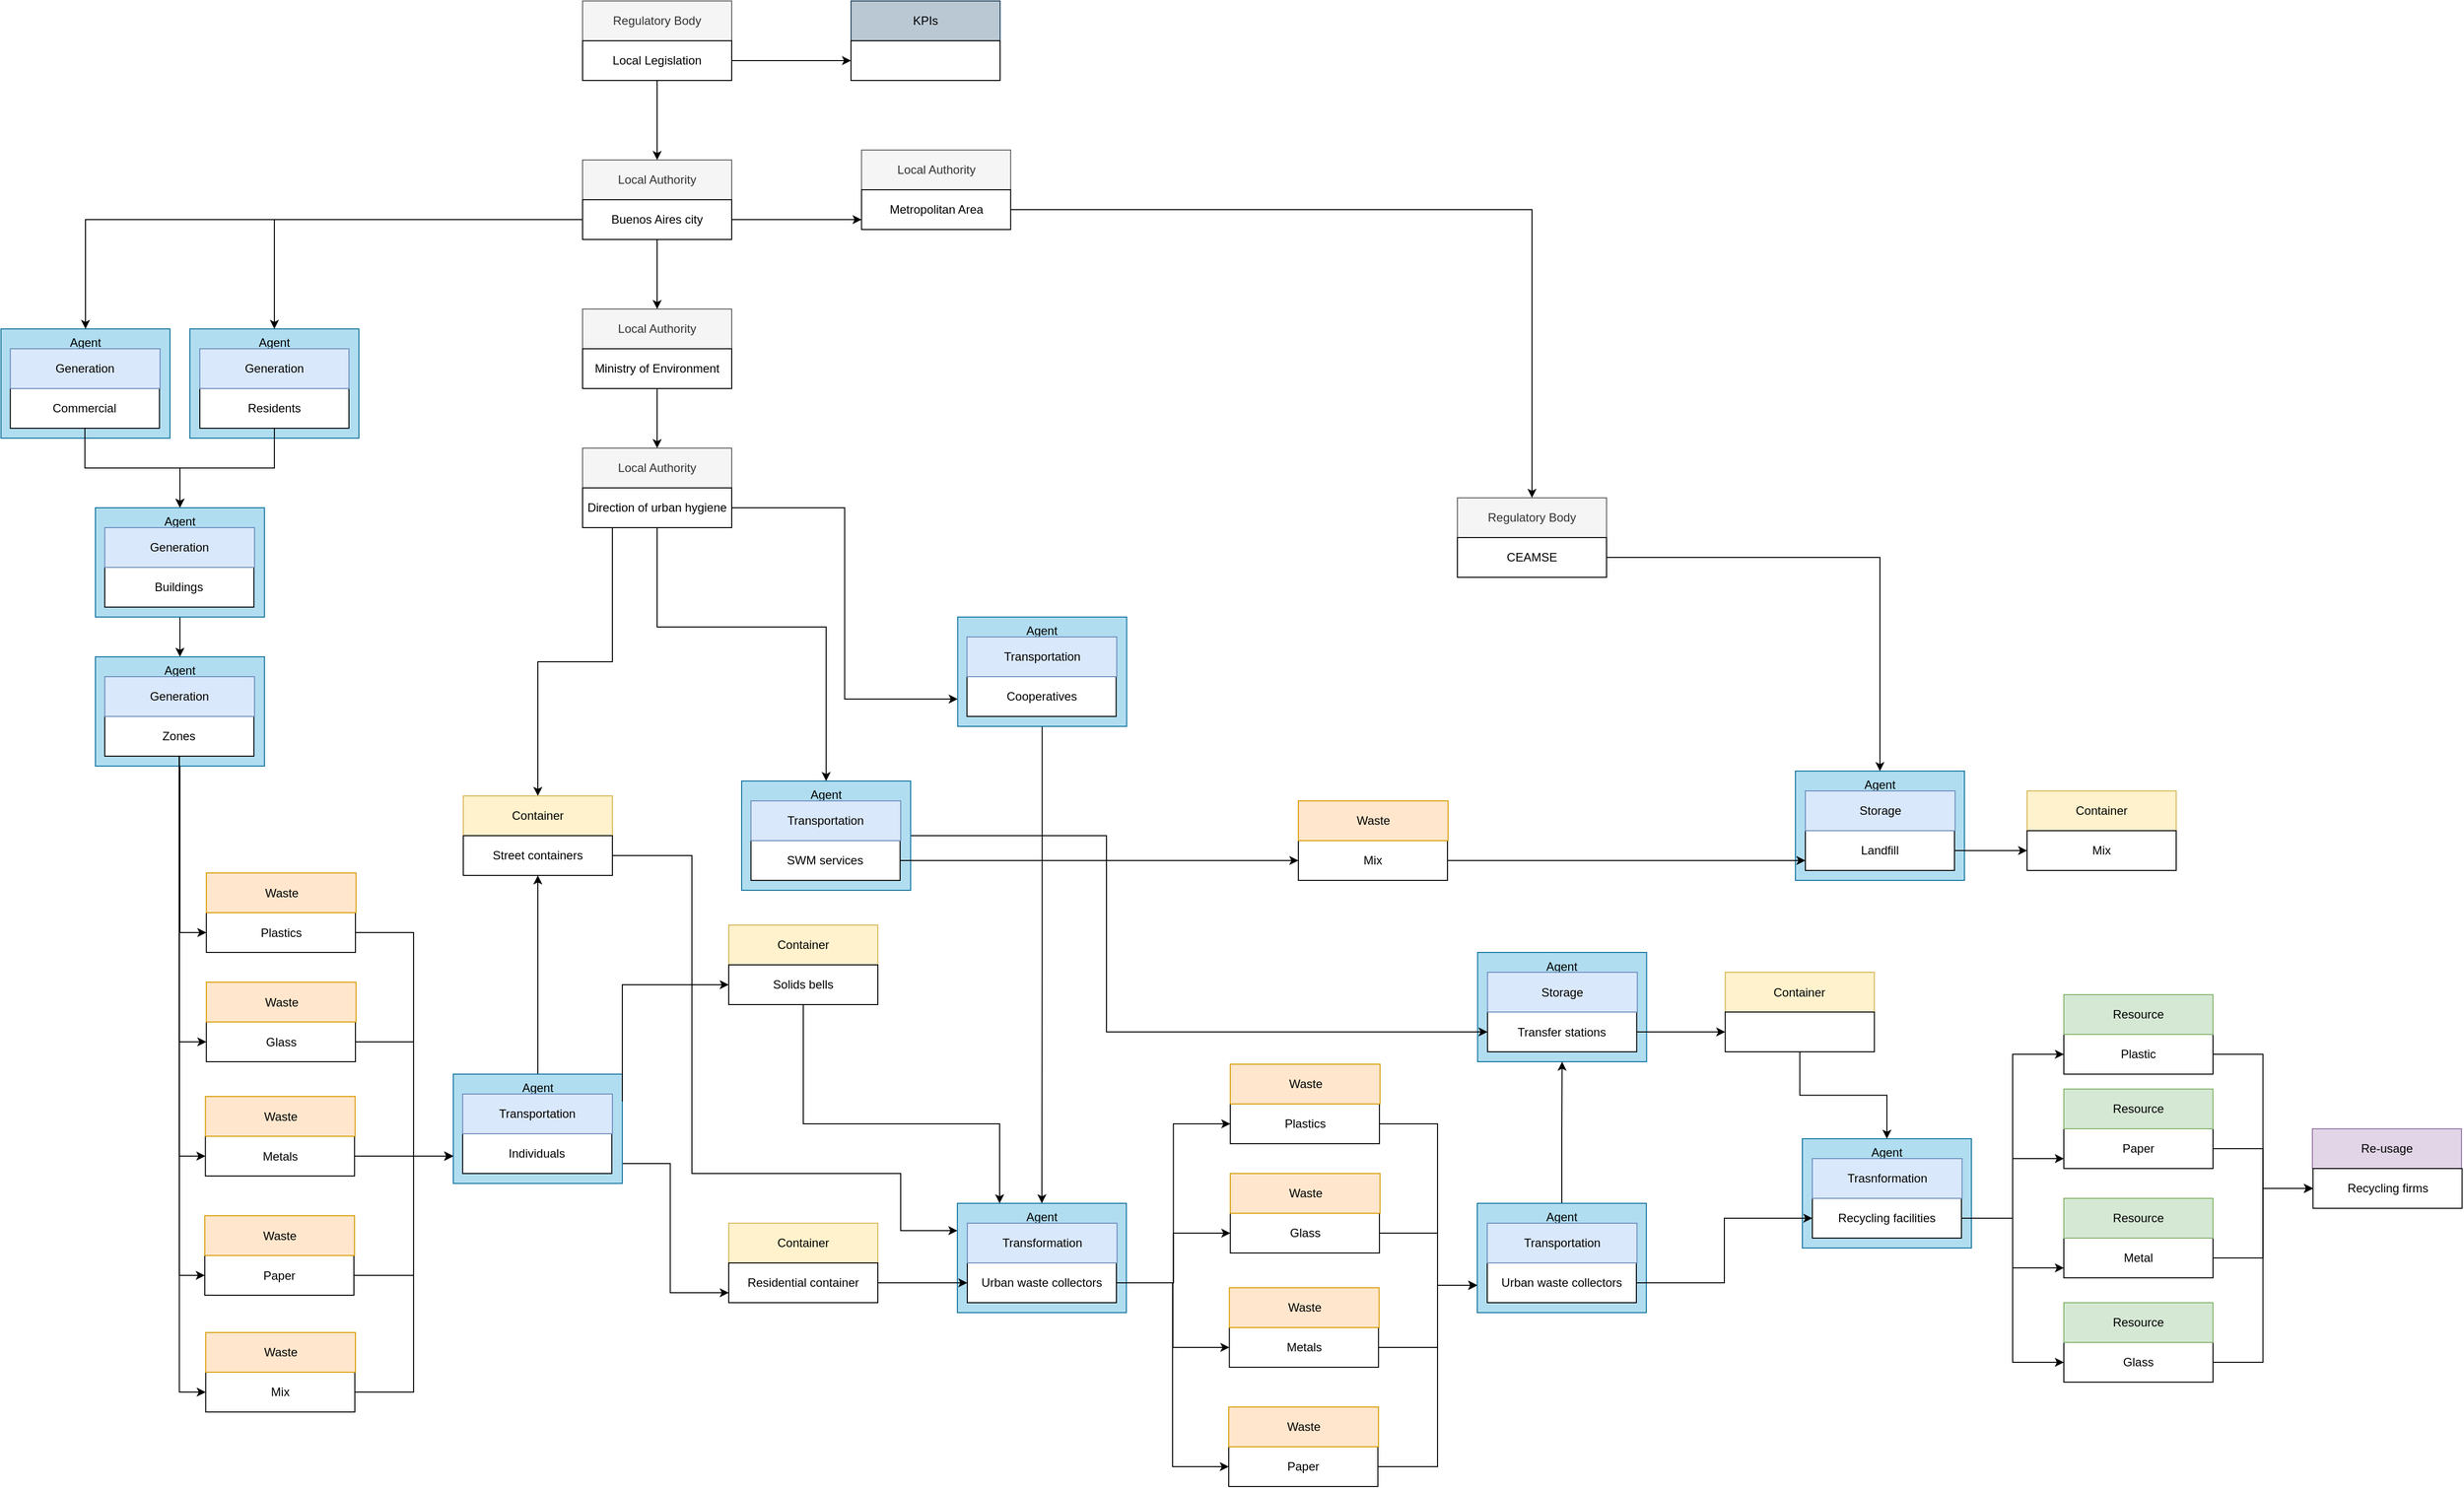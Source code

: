 <mxfile version="13.9.9" type="device"><diagram id="C5RBs43oDa-KdzZeNtuy" name="Urban Pickers"><mxGraphModel dx="3467" dy="2316" grid="1" gridSize="10" guides="1" tooltips="1" connect="1" arrows="1" fold="1" page="1" pageScale="1" pageWidth="827" pageHeight="1169" math="0" shadow="0"><root><mxCell id="WIyWlLk6GJQsqaUBKTNV-0"/><mxCell id="WIyWlLk6GJQsqaUBKTNV-1" parent="WIyWlLk6GJQsqaUBKTNV-0"/><mxCell id="i1EHmoG-9ypWkOmckX31-166" value="Agent" style="rounded=0;whiteSpace=wrap;html=1;fillColor=#b1ddf0;strokeColor=#10739e;verticalAlign=top;" parent="WIyWlLk6GJQsqaUBKTNV-1" vertex="1"><mxGeometry x="340.31" y="107.5" width="170" height="110" as="geometry"/></mxCell><mxCell id="d2QSxGJrXcgedk6J2d2y-145" style="edgeStyle=orthogonalEdgeStyle;rounded=0;orthogonalLoop=1;jettySize=auto;html=1;entryX=0;entryY=0.5;entryDx=0;entryDy=0;" edge="1" parent="WIyWlLk6GJQsqaUBKTNV-1" source="i1EHmoG-9ypWkOmckX31-167" target="d2QSxGJrXcgedk6J2d2y-107"><mxGeometry relative="1" as="geometry"/></mxCell><mxCell id="i1EHmoG-9ypWkOmckX31-167" value="Transfer stations" style="rounded=0;whiteSpace=wrap;html=1;" parent="WIyWlLk6GJQsqaUBKTNV-1" vertex="1"><mxGeometry x="350.31" y="167.5" width="150" height="40" as="geometry"/></mxCell><mxCell id="i1EHmoG-9ypWkOmckX31-168" value="Storage" style="rounded=0;whiteSpace=wrap;html=1;fillColor=#dae8fc;strokeColor=#6c8ebf;" parent="WIyWlLk6GJQsqaUBKTNV-1" vertex="1"><mxGeometry x="350.31" y="127.5" width="150.62" height="40" as="geometry"/></mxCell><mxCell id="i1EHmoG-9ypWkOmckX31-182" value="Agent" style="rounded=0;whiteSpace=wrap;html=1;fillColor=#b1ddf0;strokeColor=#10739e;verticalAlign=top;" parent="WIyWlLk6GJQsqaUBKTNV-1" vertex="1"><mxGeometry x="660" y="-75" width="170" height="110" as="geometry"/></mxCell><mxCell id="d2QSxGJrXcgedk6J2d2y-143" style="edgeStyle=orthogonalEdgeStyle;rounded=0;orthogonalLoop=1;jettySize=auto;html=1;entryX=0;entryY=0.5;entryDx=0;entryDy=0;" edge="1" parent="WIyWlLk6GJQsqaUBKTNV-1" source="i1EHmoG-9ypWkOmckX31-183" target="IbqChWJ6A0CxMUSo3Hsh-37"><mxGeometry relative="1" as="geometry"/></mxCell><mxCell id="i1EHmoG-9ypWkOmckX31-183" value="Landfill" style="rounded=0;whiteSpace=wrap;html=1;" parent="WIyWlLk6GJQsqaUBKTNV-1" vertex="1"><mxGeometry x="670" y="-15" width="150" height="40" as="geometry"/></mxCell><mxCell id="i1EHmoG-9ypWkOmckX31-184" value="Storage" style="rounded=0;whiteSpace=wrap;html=1;fillColor=#dae8fc;strokeColor=#6c8ebf;" parent="WIyWlLk6GJQsqaUBKTNV-1" vertex="1"><mxGeometry x="670" y="-55" width="150.62" height="40" as="geometry"/></mxCell><mxCell id="d2QSxGJrXcgedk6J2d2y-141" style="edgeStyle=orthogonalEdgeStyle;rounded=0;orthogonalLoop=1;jettySize=auto;html=1;entryX=0;entryY=0.5;entryDx=0;entryDy=0;" edge="1" parent="WIyWlLk6GJQsqaUBKTNV-1" source="d2QSxGJrXcgedk6J2d2y-46" target="i1EHmoG-9ypWkOmckX31-167"><mxGeometry relative="1" as="geometry"><Array as="points"><mxPoint x="-33" y="188"/></Array></mxGeometry></mxCell><mxCell id="d2QSxGJrXcgedk6J2d2y-46" value="Agent" style="rounded=0;whiteSpace=wrap;html=1;fillColor=#b1ddf0;strokeColor=#10739e;verticalAlign=top;" vertex="1" parent="WIyWlLk6GJQsqaUBKTNV-1"><mxGeometry x="-400" y="-65" width="170" height="110" as="geometry"/></mxCell><mxCell id="d2QSxGJrXcgedk6J2d2y-97" style="edgeStyle=orthogonalEdgeStyle;rounded=0;orthogonalLoop=1;jettySize=auto;html=1;entryX=0;entryY=0.5;entryDx=0;entryDy=0;" edge="1" parent="WIyWlLk6GJQsqaUBKTNV-1" source="d2QSxGJrXcgedk6J2d2y-48" target="d2QSxGJrXcgedk6J2d2y-73"><mxGeometry relative="1" as="geometry"/></mxCell><mxCell id="d2QSxGJrXcgedk6J2d2y-48" value="SWM services" style="rounded=0;whiteSpace=wrap;html=1;" vertex="1" parent="WIyWlLk6GJQsqaUBKTNV-1"><mxGeometry x="-390.62" y="-5" width="150" height="40" as="geometry"/></mxCell><mxCell id="d2QSxGJrXcgedk6J2d2y-49" value="Transportation" style="rounded=0;whiteSpace=wrap;html=1;fillColor=#dae8fc;strokeColor=#6c8ebf;" vertex="1" parent="WIyWlLk6GJQsqaUBKTNV-1"><mxGeometry x="-390.62" y="-45" width="150.62" height="40" as="geometry"/></mxCell><mxCell id="d2QSxGJrXcgedk6J2d2y-142" style="edgeStyle=orthogonalEdgeStyle;rounded=0;orthogonalLoop=1;jettySize=auto;html=1;entryX=0;entryY=0.75;entryDx=0;entryDy=0;" edge="1" parent="WIyWlLk6GJQsqaUBKTNV-1" source="d2QSxGJrXcgedk6J2d2y-73" target="i1EHmoG-9ypWkOmckX31-183"><mxGeometry relative="1" as="geometry"/></mxCell><mxCell id="d2QSxGJrXcgedk6J2d2y-73" value="Mix" style="rounded=0;whiteSpace=wrap;html=1;" vertex="1" parent="WIyWlLk6GJQsqaUBKTNV-1"><mxGeometry x="160.0" y="-5" width="150" height="40" as="geometry"/></mxCell><mxCell id="d2QSxGJrXcgedk6J2d2y-74" value="Waste" style="rounded=0;whiteSpace=wrap;html=1;fillColor=#ffe6cc;strokeColor=#d79b00;" vertex="1" parent="WIyWlLk6GJQsqaUBKTNV-1"><mxGeometry x="160.0" y="-45" width="150.62" height="40" as="geometry"/></mxCell><mxCell id="IbqChWJ6A0CxMUSo3Hsh-22" value="Agent" style="rounded=0;whiteSpace=wrap;html=1;fillColor=#b1ddf0;strokeColor=#10739e;verticalAlign=top;" parent="WIyWlLk6GJQsqaUBKTNV-1" vertex="1"><mxGeometry x="-183" y="360" width="170" height="110" as="geometry"/></mxCell><mxCell id="d2QSxGJrXcgedk6J2d2y-83" style="edgeStyle=orthogonalEdgeStyle;rounded=0;orthogonalLoop=1;jettySize=auto;html=1;entryX=0;entryY=0.5;entryDx=0;entryDy=0;" edge="1" parent="WIyWlLk6GJQsqaUBKTNV-1" source="IbqChWJ6A0CxMUSo3Hsh-23" target="d2QSxGJrXcgedk6J2d2y-67"><mxGeometry relative="1" as="geometry"/></mxCell><mxCell id="d2QSxGJrXcgedk6J2d2y-84" style="edgeStyle=orthogonalEdgeStyle;rounded=0;orthogonalLoop=1;jettySize=auto;html=1;entryX=0;entryY=0.5;entryDx=0;entryDy=0;" edge="1" parent="WIyWlLk6GJQsqaUBKTNV-1" source="IbqChWJ6A0CxMUSo3Hsh-23" target="d2QSxGJrXcgedk6J2d2y-71"><mxGeometry relative="1" as="geometry"/></mxCell><mxCell id="d2QSxGJrXcgedk6J2d2y-85" style="edgeStyle=orthogonalEdgeStyle;rounded=0;orthogonalLoop=1;jettySize=auto;html=1;entryX=0;entryY=0.5;entryDx=0;entryDy=0;" edge="1" parent="WIyWlLk6GJQsqaUBKTNV-1" source="IbqChWJ6A0CxMUSo3Hsh-23" target="d2QSxGJrXcgedk6J2d2y-69"><mxGeometry relative="1" as="geometry"/></mxCell><mxCell id="d2QSxGJrXcgedk6J2d2y-86" style="edgeStyle=orthogonalEdgeStyle;rounded=0;orthogonalLoop=1;jettySize=auto;html=1;entryX=0;entryY=0.5;entryDx=0;entryDy=0;" edge="1" parent="WIyWlLk6GJQsqaUBKTNV-1" source="IbqChWJ6A0CxMUSo3Hsh-23" target="d2QSxGJrXcgedk6J2d2y-65"><mxGeometry relative="1" as="geometry"/></mxCell><mxCell id="IbqChWJ6A0CxMUSo3Hsh-23" value="Urban waste collectors" style="rounded=0;whiteSpace=wrap;html=1;" parent="WIyWlLk6GJQsqaUBKTNV-1" vertex="1"><mxGeometry x="-173" y="420" width="150" height="40" as="geometry"/></mxCell><mxCell id="IbqChWJ6A0CxMUSo3Hsh-24" value="Transformation" style="rounded=0;whiteSpace=wrap;html=1;fillColor=#dae8fc;strokeColor=#6c8ebf;" parent="WIyWlLk6GJQsqaUBKTNV-1" vertex="1"><mxGeometry x="-173" y="380" width="150.62" height="40" as="geometry"/></mxCell><mxCell id="d2QSxGJrXcgedk6J2d2y-25" value="Container" style="rounded=0;whiteSpace=wrap;html=1;fillColor=#fff2cc;strokeColor=#d6b656;" vertex="1" parent="WIyWlLk6GJQsqaUBKTNV-1"><mxGeometry x="-413.0" y="380" width="150" height="40" as="geometry"/></mxCell><mxCell id="d2QSxGJrXcgedk6J2d2y-43" style="edgeStyle=orthogonalEdgeStyle;rounded=0;orthogonalLoop=1;jettySize=auto;html=1;entryX=0;entryY=0.5;entryDx=0;entryDy=0;" edge="1" parent="WIyWlLk6GJQsqaUBKTNV-1" source="d2QSxGJrXcgedk6J2d2y-26" target="IbqChWJ6A0CxMUSo3Hsh-23"><mxGeometry relative="1" as="geometry"/></mxCell><mxCell id="d2QSxGJrXcgedk6J2d2y-26" value="Residential container" style="rounded=0;whiteSpace=wrap;html=1;" vertex="1" parent="WIyWlLk6GJQsqaUBKTNV-1"><mxGeometry x="-413.0" y="420" width="150" height="40" as="geometry"/></mxCell><mxCell id="d2QSxGJrXcgedk6J2d2y-28" style="edgeStyle=orthogonalEdgeStyle;rounded=0;orthogonalLoop=1;jettySize=auto;html=1;exitX=1;exitY=0.75;exitDx=0;exitDy=0;entryX=0;entryY=0.75;entryDx=0;entryDy=0;" edge="1" parent="WIyWlLk6GJQsqaUBKTNV-1" source="d2QSxGJrXcgedk6J2d2y-10" target="d2QSxGJrXcgedk6J2d2y-26"><mxGeometry relative="1" as="geometry"><mxPoint x="-455.62" y="510" as="sourcePoint"/><mxPoint x="-375" y="510" as="targetPoint"/></mxGeometry></mxCell><mxCell id="i1EHmoG-9ypWkOmckX31-92" value="Agent" style="rounded=0;whiteSpace=wrap;html=1;fillColor=#b1ddf0;strokeColor=#10739e;verticalAlign=top;" parent="WIyWlLk6GJQsqaUBKTNV-1" vertex="1"><mxGeometry x="-955" y="-520" width="170" height="110" as="geometry"/></mxCell><mxCell id="i1EHmoG-9ypWkOmckX31-91" value="Agent" style="rounded=0;whiteSpace=wrap;html=1;fillColor=#b1ddf0;strokeColor=#10739e;verticalAlign=top;" parent="WIyWlLk6GJQsqaUBKTNV-1" vertex="1"><mxGeometry x="-1145" y="-520" width="170" height="110" as="geometry"/></mxCell><mxCell id="i1EHmoG-9ypWkOmckX31-54" value="" style="group" parent="WIyWlLk6GJQsqaUBKTNV-1" vertex="1" connectable="0"><mxGeometry x="-560" y="-850" width="160" height="80" as="geometry"/></mxCell><mxCell id="i1EHmoG-9ypWkOmckX31-49" value="Regulatory Body" style="rounded=0;whiteSpace=wrap;html=1;fillColor=#f5f5f5;strokeColor=#666666;fontColor=#333333;" parent="i1EHmoG-9ypWkOmckX31-54" vertex="1"><mxGeometry width="150" height="40" as="geometry"/></mxCell><mxCell id="i1EHmoG-9ypWkOmckX31-51" value="Local Legislation" style="rounded=0;whiteSpace=wrap;html=1;" parent="i1EHmoG-9ypWkOmckX31-54" vertex="1"><mxGeometry y="40" width="150" height="40" as="geometry"/></mxCell><mxCell id="i1EHmoG-9ypWkOmckX31-55" value="Local Authority" style="rounded=0;whiteSpace=wrap;html=1;fillColor=#f5f5f5;strokeColor=#666666;fontColor=#333333;" parent="WIyWlLk6GJQsqaUBKTNV-1" vertex="1"><mxGeometry x="-560" y="-690" width="150" height="40" as="geometry"/></mxCell><mxCell id="i1EHmoG-9ypWkOmckX31-77" style="edgeStyle=orthogonalEdgeStyle;rounded=0;orthogonalLoop=1;jettySize=auto;html=1;entryX=0;entryY=0.75;entryDx=0;entryDy=0;" parent="WIyWlLk6GJQsqaUBKTNV-1" source="i1EHmoG-9ypWkOmckX31-56" target="i1EHmoG-9ypWkOmckX31-73" edge="1"><mxGeometry relative="1" as="geometry"/></mxCell><mxCell id="i1EHmoG-9ypWkOmckX31-79" style="edgeStyle=orthogonalEdgeStyle;rounded=0;orthogonalLoop=1;jettySize=auto;html=1;" parent="WIyWlLk6GJQsqaUBKTNV-1" source="i1EHmoG-9ypWkOmckX31-56" target="i1EHmoG-9ypWkOmckX31-68" edge="1"><mxGeometry relative="1" as="geometry"/></mxCell><mxCell id="i1EHmoG-9ypWkOmckX31-110" style="edgeStyle=orthogonalEdgeStyle;rounded=0;orthogonalLoop=1;jettySize=auto;html=1;entryX=0.5;entryY=0;entryDx=0;entryDy=0;" parent="WIyWlLk6GJQsqaUBKTNV-1" source="i1EHmoG-9ypWkOmckX31-56" target="i1EHmoG-9ypWkOmckX31-91" edge="1"><mxGeometry relative="1" as="geometry"/></mxCell><mxCell id="i1EHmoG-9ypWkOmckX31-111" style="edgeStyle=orthogonalEdgeStyle;rounded=0;orthogonalLoop=1;jettySize=auto;html=1;entryX=0.5;entryY=0;entryDx=0;entryDy=0;" parent="WIyWlLk6GJQsqaUBKTNV-1" source="i1EHmoG-9ypWkOmckX31-56" target="i1EHmoG-9ypWkOmckX31-92" edge="1"><mxGeometry relative="1" as="geometry"/></mxCell><mxCell id="i1EHmoG-9ypWkOmckX31-56" value="Buenos Aires city" style="rounded=0;whiteSpace=wrap;html=1;" parent="WIyWlLk6GJQsqaUBKTNV-1" vertex="1"><mxGeometry x="-560" y="-650" width="150" height="40" as="geometry"/></mxCell><mxCell id="i1EHmoG-9ypWkOmckX31-59" value="KPIs" style="rounded=0;whiteSpace=wrap;html=1;fillColor=#bac8d3;strokeColor=#23445d;" parent="WIyWlLk6GJQsqaUBKTNV-1" vertex="1"><mxGeometry x="-290" y="-850" width="150" height="40" as="geometry"/></mxCell><mxCell id="i1EHmoG-9ypWkOmckX31-60" value="" style="rounded=0;whiteSpace=wrap;html=1;" parent="WIyWlLk6GJQsqaUBKTNV-1" vertex="1"><mxGeometry x="-290" y="-810" width="150" height="40" as="geometry"/></mxCell><mxCell id="i1EHmoG-9ypWkOmckX31-66" style="edgeStyle=orthogonalEdgeStyle;rounded=0;orthogonalLoop=1;jettySize=auto;html=1;" parent="WIyWlLk6GJQsqaUBKTNV-1" source="i1EHmoG-9ypWkOmckX31-51" target="i1EHmoG-9ypWkOmckX31-60" edge="1"><mxGeometry relative="1" as="geometry"/></mxCell><mxCell id="i1EHmoG-9ypWkOmckX31-67" style="edgeStyle=orthogonalEdgeStyle;rounded=0;orthogonalLoop=1;jettySize=auto;html=1;" parent="WIyWlLk6GJQsqaUBKTNV-1" source="i1EHmoG-9ypWkOmckX31-51" target="i1EHmoG-9ypWkOmckX31-55" edge="1"><mxGeometry relative="1" as="geometry"/></mxCell><mxCell id="i1EHmoG-9ypWkOmckX31-68" value="Local Authority" style="rounded=0;whiteSpace=wrap;html=1;fillColor=#f5f5f5;strokeColor=#666666;fontColor=#333333;" parent="WIyWlLk6GJQsqaUBKTNV-1" vertex="1"><mxGeometry x="-560" y="-540" width="150" height="40" as="geometry"/></mxCell><mxCell id="i1EHmoG-9ypWkOmckX31-80" style="edgeStyle=orthogonalEdgeStyle;rounded=0;orthogonalLoop=1;jettySize=auto;html=1;exitX=0.5;exitY=1;exitDx=0;exitDy=0;" parent="WIyWlLk6GJQsqaUBKTNV-1" source="i1EHmoG-9ypWkOmckX31-69" target="i1EHmoG-9ypWkOmckX31-70" edge="1"><mxGeometry relative="1" as="geometry"/></mxCell><mxCell id="i1EHmoG-9ypWkOmckX31-69" value="Ministry of Environment" style="rounded=0;whiteSpace=wrap;html=1;" parent="WIyWlLk6GJQsqaUBKTNV-1" vertex="1"><mxGeometry x="-560" y="-500" width="150" height="40" as="geometry"/></mxCell><mxCell id="i1EHmoG-9ypWkOmckX31-70" value="Local Authority" style="rounded=0;whiteSpace=wrap;html=1;fillColor=#f5f5f5;strokeColor=#666666;fontColor=#333333;" parent="WIyWlLk6GJQsqaUBKTNV-1" vertex="1"><mxGeometry x="-560" y="-400" width="150" height="40" as="geometry"/></mxCell><mxCell id="d2QSxGJrXcgedk6J2d2y-157" style="edgeStyle=orthogonalEdgeStyle;rounded=0;orthogonalLoop=1;jettySize=auto;html=1;entryX=0.5;entryY=0;entryDx=0;entryDy=0;" edge="1" parent="WIyWlLk6GJQsqaUBKTNV-1" source="i1EHmoG-9ypWkOmckX31-71" target="d2QSxGJrXcgedk6J2d2y-44"><mxGeometry relative="1" as="geometry"><Array as="points"><mxPoint x="-530" y="-185"/><mxPoint x="-605" y="-185"/></Array></mxGeometry></mxCell><mxCell id="d2QSxGJrXcgedk6J2d2y-159" style="edgeStyle=orthogonalEdgeStyle;rounded=0;orthogonalLoop=1;jettySize=auto;html=1;entryX=0;entryY=0.75;entryDx=0;entryDy=0;" edge="1" parent="WIyWlLk6GJQsqaUBKTNV-1" source="i1EHmoG-9ypWkOmckX31-71" target="i1EHmoG-9ypWkOmckX31-112"><mxGeometry relative="1" as="geometry"/></mxCell><mxCell id="d2QSxGJrXcgedk6J2d2y-161" style="edgeStyle=orthogonalEdgeStyle;rounded=0;orthogonalLoop=1;jettySize=auto;html=1;entryX=0.5;entryY=0;entryDx=0;entryDy=0;" edge="1" parent="WIyWlLk6GJQsqaUBKTNV-1" source="i1EHmoG-9ypWkOmckX31-71" target="d2QSxGJrXcgedk6J2d2y-46"><mxGeometry relative="1" as="geometry"><Array as="points"><mxPoint x="-485" y="-220"/><mxPoint x="-315" y="-220"/></Array></mxGeometry></mxCell><mxCell id="i1EHmoG-9ypWkOmckX31-71" value="Direction of urban hygiene" style="rounded=0;whiteSpace=wrap;html=1;" parent="WIyWlLk6GJQsqaUBKTNV-1" vertex="1"><mxGeometry x="-560" y="-360" width="150" height="40" as="geometry"/></mxCell><mxCell id="i1EHmoG-9ypWkOmckX31-72" value="Local Authority" style="rounded=0;whiteSpace=wrap;html=1;fillColor=#f5f5f5;strokeColor=#666666;fontColor=#333333;" parent="WIyWlLk6GJQsqaUBKTNV-1" vertex="1"><mxGeometry x="-279.38" y="-700" width="150" height="40" as="geometry"/></mxCell><mxCell id="i1EHmoG-9ypWkOmckX31-203" style="edgeStyle=orthogonalEdgeStyle;rounded=0;orthogonalLoop=1;jettySize=auto;html=1;entryX=0.5;entryY=0;entryDx=0;entryDy=0;" parent="WIyWlLk6GJQsqaUBKTNV-1" source="i1EHmoG-9ypWkOmckX31-73" target="i1EHmoG-9ypWkOmckX31-75" edge="1"><mxGeometry relative="1" as="geometry"/></mxCell><mxCell id="i1EHmoG-9ypWkOmckX31-73" value="Metropolitan Area" style="rounded=0;whiteSpace=wrap;html=1;" parent="WIyWlLk6GJQsqaUBKTNV-1" vertex="1"><mxGeometry x="-279.38" y="-660" width="150" height="40" as="geometry"/></mxCell><mxCell id="i1EHmoG-9ypWkOmckX31-74" value="" style="group" parent="WIyWlLk6GJQsqaUBKTNV-1" vertex="1" connectable="0"><mxGeometry x="320" y="-350" width="150" height="80" as="geometry"/></mxCell><mxCell id="i1EHmoG-9ypWkOmckX31-75" value="Regulatory Body" style="rounded=0;whiteSpace=wrap;html=1;fillColor=#f5f5f5;strokeColor=#666666;fontColor=#333333;" parent="i1EHmoG-9ypWkOmckX31-74" vertex="1"><mxGeometry width="150" height="40" as="geometry"/></mxCell><mxCell id="i1EHmoG-9ypWkOmckX31-76" value="CEAMSE" style="rounded=0;whiteSpace=wrap;html=1;" parent="i1EHmoG-9ypWkOmckX31-74" vertex="1"><mxGeometry y="40" width="150" height="40" as="geometry"/></mxCell><mxCell id="d2QSxGJrXcgedk6J2d2y-51" style="edgeStyle=orthogonalEdgeStyle;rounded=0;orthogonalLoop=1;jettySize=auto;html=1;entryX=0.5;entryY=0;entryDx=0;entryDy=0;" edge="1" parent="WIyWlLk6GJQsqaUBKTNV-1" source="i1EHmoG-9ypWkOmckX31-83" target="i1EHmoG-9ypWkOmckX31-96"><mxGeometry relative="1" as="geometry"/></mxCell><mxCell id="i1EHmoG-9ypWkOmckX31-83" value="Residents" style="rounded=0;whiteSpace=wrap;html=1;" parent="WIyWlLk6GJQsqaUBKTNV-1" vertex="1"><mxGeometry x="-945" y="-460" width="150" height="40" as="geometry"/></mxCell><mxCell id="i1EHmoG-9ypWkOmckX31-82" value="Generation" style="rounded=0;whiteSpace=wrap;html=1;fillColor=#dae8fc;strokeColor=#6c8ebf;" parent="WIyWlLk6GJQsqaUBKTNV-1" vertex="1"><mxGeometry x="-945" y="-500" width="150" height="40" as="geometry"/></mxCell><mxCell id="d2QSxGJrXcgedk6J2d2y-50" style="edgeStyle=orthogonalEdgeStyle;rounded=0;orthogonalLoop=1;jettySize=auto;html=1;entryX=0.5;entryY=0;entryDx=0;entryDy=0;" edge="1" parent="WIyWlLk6GJQsqaUBKTNV-1" source="i1EHmoG-9ypWkOmckX31-89" target="i1EHmoG-9ypWkOmckX31-96"><mxGeometry relative="1" as="geometry"/></mxCell><mxCell id="i1EHmoG-9ypWkOmckX31-89" value="Commercial" style="rounded=0;whiteSpace=wrap;html=1;" parent="WIyWlLk6GJQsqaUBKTNV-1" vertex="1"><mxGeometry x="-1135.62" y="-460" width="150" height="40" as="geometry"/></mxCell><mxCell id="i1EHmoG-9ypWkOmckX31-90" value="Generation" style="rounded=0;whiteSpace=wrap;html=1;fillColor=#dae8fc;strokeColor=#6c8ebf;" parent="WIyWlLk6GJQsqaUBKTNV-1" vertex="1"><mxGeometry x="-1135.62" y="-500" width="150.62" height="40" as="geometry"/></mxCell><mxCell id="i1EHmoG-9ypWkOmckX31-142" style="edgeStyle=orthogonalEdgeStyle;rounded=0;orthogonalLoop=1;jettySize=auto;html=1;exitX=0.5;exitY=1;exitDx=0;exitDy=0;entryX=0.5;entryY=0;entryDx=0;entryDy=0;" parent="WIyWlLk6GJQsqaUBKTNV-1" source="i1EHmoG-9ypWkOmckX31-96" target="i1EHmoG-9ypWkOmckX31-99" edge="1"><mxGeometry relative="1" as="geometry"/></mxCell><mxCell id="i1EHmoG-9ypWkOmckX31-96" value="Agent" style="rounded=0;whiteSpace=wrap;html=1;fillColor=#b1ddf0;strokeColor=#10739e;verticalAlign=top;" parent="WIyWlLk6GJQsqaUBKTNV-1" vertex="1"><mxGeometry x="-1050" y="-340" width="170" height="110" as="geometry"/></mxCell><mxCell id="i1EHmoG-9ypWkOmckX31-97" value="Buildings" style="rounded=0;whiteSpace=wrap;html=1;" parent="WIyWlLk6GJQsqaUBKTNV-1" vertex="1"><mxGeometry x="-1040.62" y="-280" width="150" height="40" as="geometry"/></mxCell><mxCell id="i1EHmoG-9ypWkOmckX31-98" value="Generation" style="rounded=0;whiteSpace=wrap;html=1;fillColor=#dae8fc;strokeColor=#6c8ebf;" parent="WIyWlLk6GJQsqaUBKTNV-1" vertex="1"><mxGeometry x="-1040.62" y="-320" width="150.62" height="40" as="geometry"/></mxCell><mxCell id="d2QSxGJrXcgedk6J2d2y-4" style="edgeStyle=orthogonalEdgeStyle;rounded=0;orthogonalLoop=1;jettySize=auto;html=1;entryX=0;entryY=0.5;entryDx=0;entryDy=0;" edge="1" parent="WIyWlLk6GJQsqaUBKTNV-1" source="i1EHmoG-9ypWkOmckX31-99" target="i1EHmoG-9ypWkOmckX31-124"><mxGeometry relative="1" as="geometry"/></mxCell><mxCell id="i1EHmoG-9ypWkOmckX31-99" value="Agent" style="rounded=0;whiteSpace=wrap;html=1;fillColor=#b1ddf0;strokeColor=#10739e;verticalAlign=top;" parent="WIyWlLk6GJQsqaUBKTNV-1" vertex="1"><mxGeometry x="-1050" y="-190" width="170" height="110" as="geometry"/></mxCell><mxCell id="d2QSxGJrXcgedk6J2d2y-5" style="edgeStyle=orthogonalEdgeStyle;rounded=0;orthogonalLoop=1;jettySize=auto;html=1;entryX=0;entryY=0.5;entryDx=0;entryDy=0;" edge="1" parent="WIyWlLk6GJQsqaUBKTNV-1" source="i1EHmoG-9ypWkOmckX31-100" target="d2QSxGJrXcgedk6J2d2y-2"><mxGeometry relative="1" as="geometry"/></mxCell><mxCell id="d2QSxGJrXcgedk6J2d2y-7" style="edgeStyle=orthogonalEdgeStyle;rounded=0;orthogonalLoop=1;jettySize=auto;html=1;entryX=0;entryY=0.5;entryDx=0;entryDy=0;" edge="1" parent="WIyWlLk6GJQsqaUBKTNV-1" source="i1EHmoG-9ypWkOmckX31-100" target="d2QSxGJrXcgedk6J2d2y-0"><mxGeometry relative="1" as="geometry"/></mxCell><mxCell id="d2QSxGJrXcgedk6J2d2y-8" style="edgeStyle=orthogonalEdgeStyle;rounded=0;orthogonalLoop=1;jettySize=auto;html=1;entryX=0;entryY=0.5;entryDx=0;entryDy=0;" edge="1" parent="WIyWlLk6GJQsqaUBKTNV-1" source="i1EHmoG-9ypWkOmckX31-100" target="i1EHmoG-9ypWkOmckX31-122"><mxGeometry relative="1" as="geometry"/></mxCell><mxCell id="d2QSxGJrXcgedk6J2d2y-23" style="edgeStyle=orthogonalEdgeStyle;rounded=0;orthogonalLoop=1;jettySize=auto;html=1;entryX=0;entryY=0.5;entryDx=0;entryDy=0;" edge="1" parent="WIyWlLk6GJQsqaUBKTNV-1" source="i1EHmoG-9ypWkOmckX31-100" target="d2QSxGJrXcgedk6J2d2y-21"><mxGeometry relative="1" as="geometry"/></mxCell><mxCell id="i1EHmoG-9ypWkOmckX31-100" value="Zones" style="rounded=0;whiteSpace=wrap;html=1;" parent="WIyWlLk6GJQsqaUBKTNV-1" vertex="1"><mxGeometry x="-1040.62" y="-130" width="150" height="40" as="geometry"/></mxCell><mxCell id="i1EHmoG-9ypWkOmckX31-101" value="Generation" style="rounded=0;whiteSpace=wrap;html=1;fillColor=#dae8fc;strokeColor=#6c8ebf;" parent="WIyWlLk6GJQsqaUBKTNV-1" vertex="1"><mxGeometry x="-1040.62" y="-170" width="150.62" height="40" as="geometry"/></mxCell><mxCell id="d2QSxGJrXcgedk6J2d2y-153" style="edgeStyle=orthogonalEdgeStyle;rounded=0;orthogonalLoop=1;jettySize=auto;html=1;entryX=0.5;entryY=0;entryDx=0;entryDy=0;" edge="1" parent="WIyWlLk6GJQsqaUBKTNV-1" source="i1EHmoG-9ypWkOmckX31-112" target="IbqChWJ6A0CxMUSo3Hsh-22"><mxGeometry relative="1" as="geometry"/></mxCell><mxCell id="i1EHmoG-9ypWkOmckX31-112" value="Agent" style="rounded=0;whiteSpace=wrap;html=1;fillColor=#b1ddf0;strokeColor=#10739e;verticalAlign=top;" parent="WIyWlLk6GJQsqaUBKTNV-1" vertex="1"><mxGeometry x="-182.69" y="-230" width="170" height="110" as="geometry"/></mxCell><mxCell id="i1EHmoG-9ypWkOmckX31-113" value="Cooperatives" style="rounded=0;whiteSpace=wrap;html=1;" parent="WIyWlLk6GJQsqaUBKTNV-1" vertex="1"><mxGeometry x="-173.31" y="-170" width="150" height="40" as="geometry"/></mxCell><mxCell id="i1EHmoG-9ypWkOmckX31-114" value="Transportation" style="rounded=0;whiteSpace=wrap;html=1;fillColor=#dae8fc;strokeColor=#6c8ebf;" parent="WIyWlLk6GJQsqaUBKTNV-1" vertex="1"><mxGeometry x="-173.31" y="-210" width="150.62" height="40" as="geometry"/></mxCell><mxCell id="d2QSxGJrXcgedk6J2d2y-16" style="edgeStyle=orthogonalEdgeStyle;rounded=0;orthogonalLoop=1;jettySize=auto;html=1;entryX=0;entryY=0.75;entryDx=0;entryDy=0;" edge="1" parent="WIyWlLk6GJQsqaUBKTNV-1" source="i1EHmoG-9ypWkOmckX31-122" target="d2QSxGJrXcgedk6J2d2y-9"><mxGeometry relative="1" as="geometry"><Array as="points"><mxPoint x="-730" y="433"/><mxPoint x="-730" y="313"/></Array></mxGeometry></mxCell><mxCell id="i1EHmoG-9ypWkOmckX31-122" value="Paper" style="rounded=0;whiteSpace=wrap;html=1;" parent="WIyWlLk6GJQsqaUBKTNV-1" vertex="1"><mxGeometry x="-940.0" y="412.5" width="150" height="40" as="geometry"/></mxCell><mxCell id="i1EHmoG-9ypWkOmckX31-123" value="Waste" style="rounded=0;whiteSpace=wrap;html=1;fillColor=#ffe6cc;strokeColor=#d79b00;" parent="WIyWlLk6GJQsqaUBKTNV-1" vertex="1"><mxGeometry x="-940.0" y="372.5" width="150.62" height="40" as="geometry"/></mxCell><mxCell id="d2QSxGJrXcgedk6J2d2y-53" style="edgeStyle=orthogonalEdgeStyle;rounded=0;orthogonalLoop=1;jettySize=auto;html=1;entryX=0;entryY=0.75;entryDx=0;entryDy=0;" edge="1" parent="WIyWlLk6GJQsqaUBKTNV-1" source="i1EHmoG-9ypWkOmckX31-124" target="d2QSxGJrXcgedk6J2d2y-9"><mxGeometry relative="1" as="geometry"><Array as="points"><mxPoint x="-730" y="87"/><mxPoint x="-730" y="313"/></Array></mxGeometry></mxCell><mxCell id="i1EHmoG-9ypWkOmckX31-124" value="Plastics" style="rounded=0;whiteSpace=wrap;html=1;" parent="WIyWlLk6GJQsqaUBKTNV-1" vertex="1"><mxGeometry x="-938.45" y="67.5" width="150" height="40" as="geometry"/></mxCell><mxCell id="i1EHmoG-9ypWkOmckX31-125" value="Waste" style="rounded=0;whiteSpace=wrap;html=1;fillColor=#ffe6cc;strokeColor=#d79b00;" parent="WIyWlLk6GJQsqaUBKTNV-1" vertex="1"><mxGeometry x="-938.45" y="27.5" width="150.62" height="40" as="geometry"/></mxCell><mxCell id="i1EHmoG-9ypWkOmckX31-146" value="Container" style="rounded=0;whiteSpace=wrap;html=1;fillColor=#fff2cc;strokeColor=#d6b656;" parent="WIyWlLk6GJQsqaUBKTNV-1" vertex="1"><mxGeometry x="-413.0" y="80" width="150" height="40" as="geometry"/></mxCell><mxCell id="d2QSxGJrXcgedk6J2d2y-82" style="edgeStyle=orthogonalEdgeStyle;rounded=0;orthogonalLoop=1;jettySize=auto;html=1;entryX=0.25;entryY=0;entryDx=0;entryDy=0;" edge="1" parent="WIyWlLk6GJQsqaUBKTNV-1" source="i1EHmoG-9ypWkOmckX31-147" target="IbqChWJ6A0CxMUSo3Hsh-22"><mxGeometry relative="1" as="geometry"><Array as="points"><mxPoint x="-338" y="280"/><mxPoint x="-140" y="280"/></Array></mxGeometry></mxCell><mxCell id="i1EHmoG-9ypWkOmckX31-147" value="Solids bells" style="rounded=0;whiteSpace=wrap;html=1;" parent="WIyWlLk6GJQsqaUBKTNV-1" vertex="1"><mxGeometry x="-413.0" y="120" width="150" height="40" as="geometry"/></mxCell><mxCell id="i1EHmoG-9ypWkOmckX31-170" value="Agent" style="rounded=0;whiteSpace=wrap;html=1;fillColor=#b1ddf0;strokeColor=#10739e;verticalAlign=top;" parent="WIyWlLk6GJQsqaUBKTNV-1" vertex="1"><mxGeometry x="667.0" y="295" width="170" height="110" as="geometry"/></mxCell><mxCell id="d2QSxGJrXcgedk6J2d2y-148" style="edgeStyle=orthogonalEdgeStyle;rounded=0;orthogonalLoop=1;jettySize=auto;html=1;entryX=0;entryY=0.5;entryDx=0;entryDy=0;" edge="1" parent="WIyWlLk6GJQsqaUBKTNV-1" source="i1EHmoG-9ypWkOmckX31-171" target="i1EHmoG-9ypWkOmckX31-189"><mxGeometry relative="1" as="geometry"/></mxCell><mxCell id="d2QSxGJrXcgedk6J2d2y-149" style="edgeStyle=orthogonalEdgeStyle;rounded=0;orthogonalLoop=1;jettySize=auto;html=1;entryX=0;entryY=0.75;entryDx=0;entryDy=0;" edge="1" parent="WIyWlLk6GJQsqaUBKTNV-1" source="i1EHmoG-9ypWkOmckX31-171" target="i1EHmoG-9ypWkOmckX31-187"><mxGeometry relative="1" as="geometry"/></mxCell><mxCell id="d2QSxGJrXcgedk6J2d2y-150" style="edgeStyle=orthogonalEdgeStyle;rounded=0;orthogonalLoop=1;jettySize=auto;html=1;entryX=0;entryY=0.75;entryDx=0;entryDy=0;" edge="1" parent="WIyWlLk6GJQsqaUBKTNV-1" source="i1EHmoG-9ypWkOmckX31-171" target="d2QSxGJrXcgedk6J2d2y-119"><mxGeometry relative="1" as="geometry"/></mxCell><mxCell id="d2QSxGJrXcgedk6J2d2y-151" style="edgeStyle=orthogonalEdgeStyle;rounded=0;orthogonalLoop=1;jettySize=auto;html=1;entryX=0;entryY=0.5;entryDx=0;entryDy=0;" edge="1" parent="WIyWlLk6GJQsqaUBKTNV-1" source="i1EHmoG-9ypWkOmckX31-171" target="d2QSxGJrXcgedk6J2d2y-121"><mxGeometry relative="1" as="geometry"/></mxCell><mxCell id="i1EHmoG-9ypWkOmckX31-171" value="Recycling facilities" style="rounded=0;whiteSpace=wrap;html=1;" parent="WIyWlLk6GJQsqaUBKTNV-1" vertex="1"><mxGeometry x="677.0" y="355" width="150" height="40" as="geometry"/></mxCell><mxCell id="i1EHmoG-9ypWkOmckX31-172" value="Trasnformation" style="rounded=0;whiteSpace=wrap;html=1;fillColor=#dae8fc;strokeColor=#6c8ebf;" parent="WIyWlLk6GJQsqaUBKTNV-1" vertex="1"><mxGeometry x="677.0" y="315" width="150.62" height="40" as="geometry"/></mxCell><mxCell id="IbqChWJ6A0CxMUSo3Hsh-45" style="edgeStyle=orthogonalEdgeStyle;rounded=0;orthogonalLoop=1;jettySize=auto;html=1;entryX=0;entryY=0.5;entryDx=0;entryDy=0;" parent="WIyWlLk6GJQsqaUBKTNV-1" source="i1EHmoG-9ypWkOmckX31-187" target="i1EHmoG-9ypWkOmckX31-192" edge="1"><mxGeometry relative="1" as="geometry"/></mxCell><mxCell id="i1EHmoG-9ypWkOmckX31-187" value="Paper" style="rounded=0;whiteSpace=wrap;html=1;" parent="WIyWlLk6GJQsqaUBKTNV-1" vertex="1"><mxGeometry x="930" y="285" width="150" height="40" as="geometry"/></mxCell><mxCell id="i1EHmoG-9ypWkOmckX31-188" value="Resource" style="rounded=0;whiteSpace=wrap;html=1;fillColor=#d5e8d4;strokeColor=#82b366;" parent="WIyWlLk6GJQsqaUBKTNV-1" vertex="1"><mxGeometry x="930" y="245" width="150" height="40" as="geometry"/></mxCell><mxCell id="IbqChWJ6A0CxMUSo3Hsh-44" style="edgeStyle=orthogonalEdgeStyle;rounded=0;orthogonalLoop=1;jettySize=auto;html=1;entryX=0;entryY=0.5;entryDx=0;entryDy=0;" parent="WIyWlLk6GJQsqaUBKTNV-1" source="i1EHmoG-9ypWkOmckX31-189" target="i1EHmoG-9ypWkOmckX31-192" edge="1"><mxGeometry relative="1" as="geometry"/></mxCell><mxCell id="i1EHmoG-9ypWkOmckX31-189" value="Plastic" style="rounded=0;whiteSpace=wrap;html=1;" parent="WIyWlLk6GJQsqaUBKTNV-1" vertex="1"><mxGeometry x="930" y="190" width="150" height="40" as="geometry"/></mxCell><mxCell id="i1EHmoG-9ypWkOmckX31-190" value="Resource" style="rounded=0;whiteSpace=wrap;html=1;fillColor=#d5e8d4;strokeColor=#82b366;" parent="WIyWlLk6GJQsqaUBKTNV-1" vertex="1"><mxGeometry x="930" y="150" width="150" height="40" as="geometry"/></mxCell><mxCell id="i1EHmoG-9ypWkOmckX31-191" value="Re-usage" style="rounded=0;whiteSpace=wrap;html=1;fillColor=#e1d5e7;strokeColor=#9673a6;" parent="WIyWlLk6GJQsqaUBKTNV-1" vertex="1"><mxGeometry x="1180" y="285" width="150" height="40" as="geometry"/></mxCell><mxCell id="i1EHmoG-9ypWkOmckX31-192" value="Recycling firms" style="rounded=0;whiteSpace=wrap;html=1;" parent="WIyWlLk6GJQsqaUBKTNV-1" vertex="1"><mxGeometry x="1180.62" y="325" width="150" height="40" as="geometry"/></mxCell><mxCell id="IbqChWJ6A0CxMUSo3Hsh-36" value="Container" style="rounded=0;whiteSpace=wrap;html=1;fillColor=#fff2cc;strokeColor=#d6b656;" parent="WIyWlLk6GJQsqaUBKTNV-1" vertex="1"><mxGeometry x="893" y="-55" width="150" height="40" as="geometry"/></mxCell><mxCell id="IbqChWJ6A0CxMUSo3Hsh-37" value="Mix" style="rounded=0;whiteSpace=wrap;html=1;" parent="WIyWlLk6GJQsqaUBKTNV-1" vertex="1"><mxGeometry x="893" y="-15" width="150" height="40" as="geometry"/></mxCell><mxCell id="d2QSxGJrXcgedk6J2d2y-55" style="edgeStyle=orthogonalEdgeStyle;rounded=0;orthogonalLoop=1;jettySize=auto;html=1;" edge="1" parent="WIyWlLk6GJQsqaUBKTNV-1" source="d2QSxGJrXcgedk6J2d2y-0"><mxGeometry relative="1" as="geometry"><mxPoint x="-690" y="312.5" as="targetPoint"/></mxGeometry></mxCell><mxCell id="d2QSxGJrXcgedk6J2d2y-0" value="Metals" style="rounded=0;whiteSpace=wrap;html=1;" vertex="1" parent="WIyWlLk6GJQsqaUBKTNV-1"><mxGeometry x="-939.38" y="292.5" width="150" height="40" as="geometry"/></mxCell><mxCell id="d2QSxGJrXcgedk6J2d2y-1" value="Waste" style="rounded=0;whiteSpace=wrap;html=1;fillColor=#ffe6cc;strokeColor=#d79b00;" vertex="1" parent="WIyWlLk6GJQsqaUBKTNV-1"><mxGeometry x="-939.38" y="252.5" width="150.62" height="40" as="geometry"/></mxCell><mxCell id="d2QSxGJrXcgedk6J2d2y-54" style="edgeStyle=orthogonalEdgeStyle;rounded=0;orthogonalLoop=1;jettySize=auto;html=1;entryX=0;entryY=0.75;entryDx=0;entryDy=0;" edge="1" parent="WIyWlLk6GJQsqaUBKTNV-1" source="d2QSxGJrXcgedk6J2d2y-2" target="d2QSxGJrXcgedk6J2d2y-9"><mxGeometry relative="1" as="geometry"><Array as="points"><mxPoint x="-730" y="198"/><mxPoint x="-730" y="313"/></Array></mxGeometry></mxCell><mxCell id="d2QSxGJrXcgedk6J2d2y-2" value="Glass" style="rounded=0;whiteSpace=wrap;html=1;" vertex="1" parent="WIyWlLk6GJQsqaUBKTNV-1"><mxGeometry x="-938.45" y="177.5" width="150" height="40" as="geometry"/></mxCell><mxCell id="d2QSxGJrXcgedk6J2d2y-3" value="Waste" style="rounded=0;whiteSpace=wrap;html=1;fillColor=#ffe6cc;strokeColor=#d79b00;" vertex="1" parent="WIyWlLk6GJQsqaUBKTNV-1"><mxGeometry x="-938.45" y="137.5" width="150.62" height="40" as="geometry"/></mxCell><mxCell id="d2QSxGJrXcgedk6J2d2y-75" style="edgeStyle=orthogonalEdgeStyle;rounded=0;orthogonalLoop=1;jettySize=auto;html=1;entryX=0.5;entryY=1;entryDx=0;entryDy=0;" edge="1" parent="WIyWlLk6GJQsqaUBKTNV-1" source="d2QSxGJrXcgedk6J2d2y-9" target="d2QSxGJrXcgedk6J2d2y-45"><mxGeometry relative="1" as="geometry"/></mxCell><mxCell id="d2QSxGJrXcgedk6J2d2y-9" value="Agent" style="rounded=0;whiteSpace=wrap;html=1;fillColor=#b1ddf0;strokeColor=#10739e;verticalAlign=top;" vertex="1" parent="WIyWlLk6GJQsqaUBKTNV-1"><mxGeometry x="-690" y="230" width="170" height="110" as="geometry"/></mxCell><mxCell id="d2QSxGJrXcgedk6J2d2y-10" value="Individuals" style="rounded=0;whiteSpace=wrap;html=1;" vertex="1" parent="WIyWlLk6GJQsqaUBKTNV-1"><mxGeometry x="-680.62" y="290" width="150" height="40" as="geometry"/></mxCell><mxCell id="d2QSxGJrXcgedk6J2d2y-76" style="edgeStyle=orthogonalEdgeStyle;rounded=0;orthogonalLoop=1;jettySize=auto;html=1;entryX=0;entryY=0.5;entryDx=0;entryDy=0;exitX=1;exitY=0.25;exitDx=0;exitDy=0;" edge="1" parent="WIyWlLk6GJQsqaUBKTNV-1" source="d2QSxGJrXcgedk6J2d2y-9" target="i1EHmoG-9ypWkOmckX31-147"><mxGeometry relative="1" as="geometry"><Array as="points"><mxPoint x="-520" y="140"/></Array></mxGeometry></mxCell><mxCell id="d2QSxGJrXcgedk6J2d2y-11" value="Transportation" style="rounded=0;whiteSpace=wrap;html=1;fillColor=#dae8fc;strokeColor=#6c8ebf;" vertex="1" parent="WIyWlLk6GJQsqaUBKTNV-1"><mxGeometry x="-680.62" y="250" width="150.62" height="40" as="geometry"/></mxCell><mxCell id="d2QSxGJrXcgedk6J2d2y-56" style="edgeStyle=orthogonalEdgeStyle;rounded=0;orthogonalLoop=1;jettySize=auto;html=1;entryX=0;entryY=0.75;entryDx=0;entryDy=0;" edge="1" parent="WIyWlLk6GJQsqaUBKTNV-1" source="d2QSxGJrXcgedk6J2d2y-21" target="d2QSxGJrXcgedk6J2d2y-9"><mxGeometry relative="1" as="geometry"><Array as="points"><mxPoint x="-730" y="550"/><mxPoint x="-730" y="313"/></Array></mxGeometry></mxCell><mxCell id="d2QSxGJrXcgedk6J2d2y-21" value="Mix" style="rounded=0;whiteSpace=wrap;html=1;" vertex="1" parent="WIyWlLk6GJQsqaUBKTNV-1"><mxGeometry x="-939.07" y="530" width="150" height="40" as="geometry"/></mxCell><mxCell id="d2QSxGJrXcgedk6J2d2y-22" value="Waste" style="rounded=0;whiteSpace=wrap;html=1;fillColor=#ffe6cc;strokeColor=#d79b00;" vertex="1" parent="WIyWlLk6GJQsqaUBKTNV-1"><mxGeometry x="-939.07" y="490" width="150.62" height="40" as="geometry"/></mxCell><mxCell id="d2QSxGJrXcgedk6J2d2y-44" value="Container" style="rounded=0;whiteSpace=wrap;html=1;fillColor=#fff2cc;strokeColor=#d6b656;" vertex="1" parent="WIyWlLk6GJQsqaUBKTNV-1"><mxGeometry x="-680.0" y="-50" width="150" height="40" as="geometry"/></mxCell><mxCell id="d2QSxGJrXcgedk6J2d2y-81" style="edgeStyle=orthogonalEdgeStyle;rounded=0;orthogonalLoop=1;jettySize=auto;html=1;entryX=0;entryY=0.25;entryDx=0;entryDy=0;" edge="1" parent="WIyWlLk6GJQsqaUBKTNV-1" source="d2QSxGJrXcgedk6J2d2y-45" target="IbqChWJ6A0CxMUSo3Hsh-22"><mxGeometry relative="1" as="geometry"><Array as="points"><mxPoint x="-450" y="330"/><mxPoint x="-240" y="330"/><mxPoint x="-240" y="388"/></Array></mxGeometry></mxCell><mxCell id="d2QSxGJrXcgedk6J2d2y-45" value="Street containers" style="rounded=0;whiteSpace=wrap;html=1;" vertex="1" parent="WIyWlLk6GJQsqaUBKTNV-1"><mxGeometry x="-680.0" y="-10" width="150" height="40" as="geometry"/></mxCell><mxCell id="d2QSxGJrXcgedk6J2d2y-96" style="edgeStyle=orthogonalEdgeStyle;rounded=0;orthogonalLoop=1;jettySize=auto;html=1;entryX=0;entryY=0.75;entryDx=0;entryDy=0;" edge="1" parent="WIyWlLk6GJQsqaUBKTNV-1" source="d2QSxGJrXcgedk6J2d2y-65" target="d2QSxGJrXcgedk6J2d2y-88"><mxGeometry relative="1" as="geometry"><Array as="points"><mxPoint x="300" y="625"/><mxPoint x="300" y="443"/></Array></mxGeometry></mxCell><mxCell id="d2QSxGJrXcgedk6J2d2y-65" value="Paper" style="rounded=0;whiteSpace=wrap;html=1;" vertex="1" parent="WIyWlLk6GJQsqaUBKTNV-1"><mxGeometry x="90.0" y="605" width="150" height="40" as="geometry"/></mxCell><mxCell id="d2QSxGJrXcgedk6J2d2y-66" value="Waste" style="rounded=0;whiteSpace=wrap;html=1;fillColor=#ffe6cc;strokeColor=#d79b00;" vertex="1" parent="WIyWlLk6GJQsqaUBKTNV-1"><mxGeometry x="90.0" y="565" width="150.62" height="40" as="geometry"/></mxCell><mxCell id="d2QSxGJrXcgedk6J2d2y-95" style="edgeStyle=orthogonalEdgeStyle;rounded=0;orthogonalLoop=1;jettySize=auto;html=1;entryX=0;entryY=0.75;entryDx=0;entryDy=0;" edge="1" parent="WIyWlLk6GJQsqaUBKTNV-1" source="d2QSxGJrXcgedk6J2d2y-67" target="d2QSxGJrXcgedk6J2d2y-88"><mxGeometry relative="1" as="geometry"><Array as="points"><mxPoint x="300" y="280"/><mxPoint x="300" y="443"/></Array></mxGeometry></mxCell><mxCell id="d2QSxGJrXcgedk6J2d2y-67" value="Plastics" style="rounded=0;whiteSpace=wrap;html=1;" vertex="1" parent="WIyWlLk6GJQsqaUBKTNV-1"><mxGeometry x="91.55" y="260" width="150" height="40" as="geometry"/></mxCell><mxCell id="d2QSxGJrXcgedk6J2d2y-68" value="Waste" style="rounded=0;whiteSpace=wrap;html=1;fillColor=#ffe6cc;strokeColor=#d79b00;" vertex="1" parent="WIyWlLk6GJQsqaUBKTNV-1"><mxGeometry x="91.55" y="220" width="150.62" height="40" as="geometry"/></mxCell><mxCell id="d2QSxGJrXcgedk6J2d2y-93" style="edgeStyle=orthogonalEdgeStyle;rounded=0;orthogonalLoop=1;jettySize=auto;html=1;entryX=0;entryY=0.75;entryDx=0;entryDy=0;" edge="1" parent="WIyWlLk6GJQsqaUBKTNV-1" source="d2QSxGJrXcgedk6J2d2y-69" target="d2QSxGJrXcgedk6J2d2y-88"><mxGeometry relative="1" as="geometry"><Array as="points"><mxPoint x="300" y="505"/><mxPoint x="300" y="443"/></Array></mxGeometry></mxCell><mxCell id="d2QSxGJrXcgedk6J2d2y-69" value="Metals" style="rounded=0;whiteSpace=wrap;html=1;" vertex="1" parent="WIyWlLk6GJQsqaUBKTNV-1"><mxGeometry x="90.62" y="485" width="150" height="40" as="geometry"/></mxCell><mxCell id="d2QSxGJrXcgedk6J2d2y-70" value="Waste" style="rounded=0;whiteSpace=wrap;html=1;fillColor=#ffe6cc;strokeColor=#d79b00;" vertex="1" parent="WIyWlLk6GJQsqaUBKTNV-1"><mxGeometry x="90.62" y="445" width="150.62" height="40" as="geometry"/></mxCell><mxCell id="d2QSxGJrXcgedk6J2d2y-94" style="edgeStyle=orthogonalEdgeStyle;rounded=0;orthogonalLoop=1;jettySize=auto;html=1;entryX=0;entryY=0.75;entryDx=0;entryDy=0;" edge="1" parent="WIyWlLk6GJQsqaUBKTNV-1" source="d2QSxGJrXcgedk6J2d2y-71" target="d2QSxGJrXcgedk6J2d2y-88"><mxGeometry relative="1" as="geometry"><Array as="points"><mxPoint x="300" y="390"/><mxPoint x="300" y="443"/></Array></mxGeometry></mxCell><mxCell id="d2QSxGJrXcgedk6J2d2y-71" value="Glass" style="rounded=0;whiteSpace=wrap;html=1;" vertex="1" parent="WIyWlLk6GJQsqaUBKTNV-1"><mxGeometry x="91.55" y="370" width="150" height="40" as="geometry"/></mxCell><mxCell id="d2QSxGJrXcgedk6J2d2y-72" value="Waste" style="rounded=0;whiteSpace=wrap;html=1;fillColor=#ffe6cc;strokeColor=#d79b00;" vertex="1" parent="WIyWlLk6GJQsqaUBKTNV-1"><mxGeometry x="91.55" y="330" width="150.62" height="40" as="geometry"/></mxCell><mxCell id="d2QSxGJrXcgedk6J2d2y-144" style="edgeStyle=orthogonalEdgeStyle;rounded=0;orthogonalLoop=1;jettySize=auto;html=1;entryX=0.5;entryY=1;entryDx=0;entryDy=0;" edge="1" parent="WIyWlLk6GJQsqaUBKTNV-1" source="d2QSxGJrXcgedk6J2d2y-88" target="i1EHmoG-9ypWkOmckX31-166"><mxGeometry relative="1" as="geometry"/></mxCell><mxCell id="d2QSxGJrXcgedk6J2d2y-88" value="Agent" style="rounded=0;whiteSpace=wrap;html=1;fillColor=#b1ddf0;strokeColor=#10739e;verticalAlign=top;" vertex="1" parent="WIyWlLk6GJQsqaUBKTNV-1"><mxGeometry x="340" y="360" width="170" height="110" as="geometry"/></mxCell><mxCell id="d2QSxGJrXcgedk6J2d2y-146" style="edgeStyle=orthogonalEdgeStyle;rounded=0;orthogonalLoop=1;jettySize=auto;html=1;entryX=0;entryY=0.5;entryDx=0;entryDy=0;" edge="1" parent="WIyWlLk6GJQsqaUBKTNV-1" source="d2QSxGJrXcgedk6J2d2y-89" target="i1EHmoG-9ypWkOmckX31-171"><mxGeometry relative="1" as="geometry"/></mxCell><mxCell id="d2QSxGJrXcgedk6J2d2y-89" value="Urban waste collectors" style="rounded=0;whiteSpace=wrap;html=1;" vertex="1" parent="WIyWlLk6GJQsqaUBKTNV-1"><mxGeometry x="350" y="420" width="150" height="40" as="geometry"/></mxCell><mxCell id="d2QSxGJrXcgedk6J2d2y-90" value="Transportation" style="rounded=0;whiteSpace=wrap;html=1;fillColor=#dae8fc;strokeColor=#6c8ebf;" vertex="1" parent="WIyWlLk6GJQsqaUBKTNV-1"><mxGeometry x="350" y="380" width="150.62" height="40" as="geometry"/></mxCell><mxCell id="d2QSxGJrXcgedk6J2d2y-106" value="Container" style="rounded=0;whiteSpace=wrap;html=1;fillColor=#fff2cc;strokeColor=#d6b656;" vertex="1" parent="WIyWlLk6GJQsqaUBKTNV-1"><mxGeometry x="589.38" y="127.5" width="150" height="40" as="geometry"/></mxCell><mxCell id="d2QSxGJrXcgedk6J2d2y-147" style="edgeStyle=orthogonalEdgeStyle;rounded=0;orthogonalLoop=1;jettySize=auto;html=1;entryX=0.5;entryY=0;entryDx=0;entryDy=0;" edge="1" parent="WIyWlLk6GJQsqaUBKTNV-1" source="d2QSxGJrXcgedk6J2d2y-107" target="i1EHmoG-9ypWkOmckX31-170"><mxGeometry relative="1" as="geometry"/></mxCell><mxCell id="d2QSxGJrXcgedk6J2d2y-107" value="" style="rounded=0;whiteSpace=wrap;html=1;" vertex="1" parent="WIyWlLk6GJQsqaUBKTNV-1"><mxGeometry x="589.38" y="167.5" width="150" height="40" as="geometry"/></mxCell><mxCell id="d2QSxGJrXcgedk6J2d2y-125" style="edgeStyle=orthogonalEdgeStyle;rounded=0;orthogonalLoop=1;jettySize=auto;html=1;entryX=0;entryY=0.5;entryDx=0;entryDy=0;" edge="1" parent="WIyWlLk6GJQsqaUBKTNV-1" source="d2QSxGJrXcgedk6J2d2y-119" target="i1EHmoG-9ypWkOmckX31-192"><mxGeometry relative="1" as="geometry"/></mxCell><mxCell id="d2QSxGJrXcgedk6J2d2y-119" value="Metal" style="rounded=0;whiteSpace=wrap;html=1;" vertex="1" parent="WIyWlLk6GJQsqaUBKTNV-1"><mxGeometry x="930" y="395" width="150" height="40" as="geometry"/></mxCell><mxCell id="d2QSxGJrXcgedk6J2d2y-120" value="Resource" style="rounded=0;whiteSpace=wrap;html=1;fillColor=#d5e8d4;strokeColor=#82b366;" vertex="1" parent="WIyWlLk6GJQsqaUBKTNV-1"><mxGeometry x="930" y="355" width="150" height="40" as="geometry"/></mxCell><mxCell id="d2QSxGJrXcgedk6J2d2y-126" style="edgeStyle=orthogonalEdgeStyle;rounded=0;orthogonalLoop=1;jettySize=auto;html=1;entryX=0;entryY=0.5;entryDx=0;entryDy=0;" edge="1" parent="WIyWlLk6GJQsqaUBKTNV-1" source="d2QSxGJrXcgedk6J2d2y-121" target="i1EHmoG-9ypWkOmckX31-192"><mxGeometry relative="1" as="geometry"/></mxCell><mxCell id="d2QSxGJrXcgedk6J2d2y-121" value="Glass" style="rounded=0;whiteSpace=wrap;html=1;" vertex="1" parent="WIyWlLk6GJQsqaUBKTNV-1"><mxGeometry x="930" y="500" width="150" height="40" as="geometry"/></mxCell><mxCell id="d2QSxGJrXcgedk6J2d2y-122" value="Resource" style="rounded=0;whiteSpace=wrap;html=1;fillColor=#d5e8d4;strokeColor=#82b366;" vertex="1" parent="WIyWlLk6GJQsqaUBKTNV-1"><mxGeometry x="930" y="460" width="150" height="40" as="geometry"/></mxCell><mxCell id="d2QSxGJrXcgedk6J2d2y-152" style="edgeStyle=orthogonalEdgeStyle;rounded=0;orthogonalLoop=1;jettySize=auto;html=1;entryX=0.5;entryY=0;entryDx=0;entryDy=0;" edge="1" parent="WIyWlLk6GJQsqaUBKTNV-1" source="i1EHmoG-9ypWkOmckX31-76" target="i1EHmoG-9ypWkOmckX31-182"><mxGeometry relative="1" as="geometry"/></mxCell></root></mxGraphModel></diagram></mxfile>